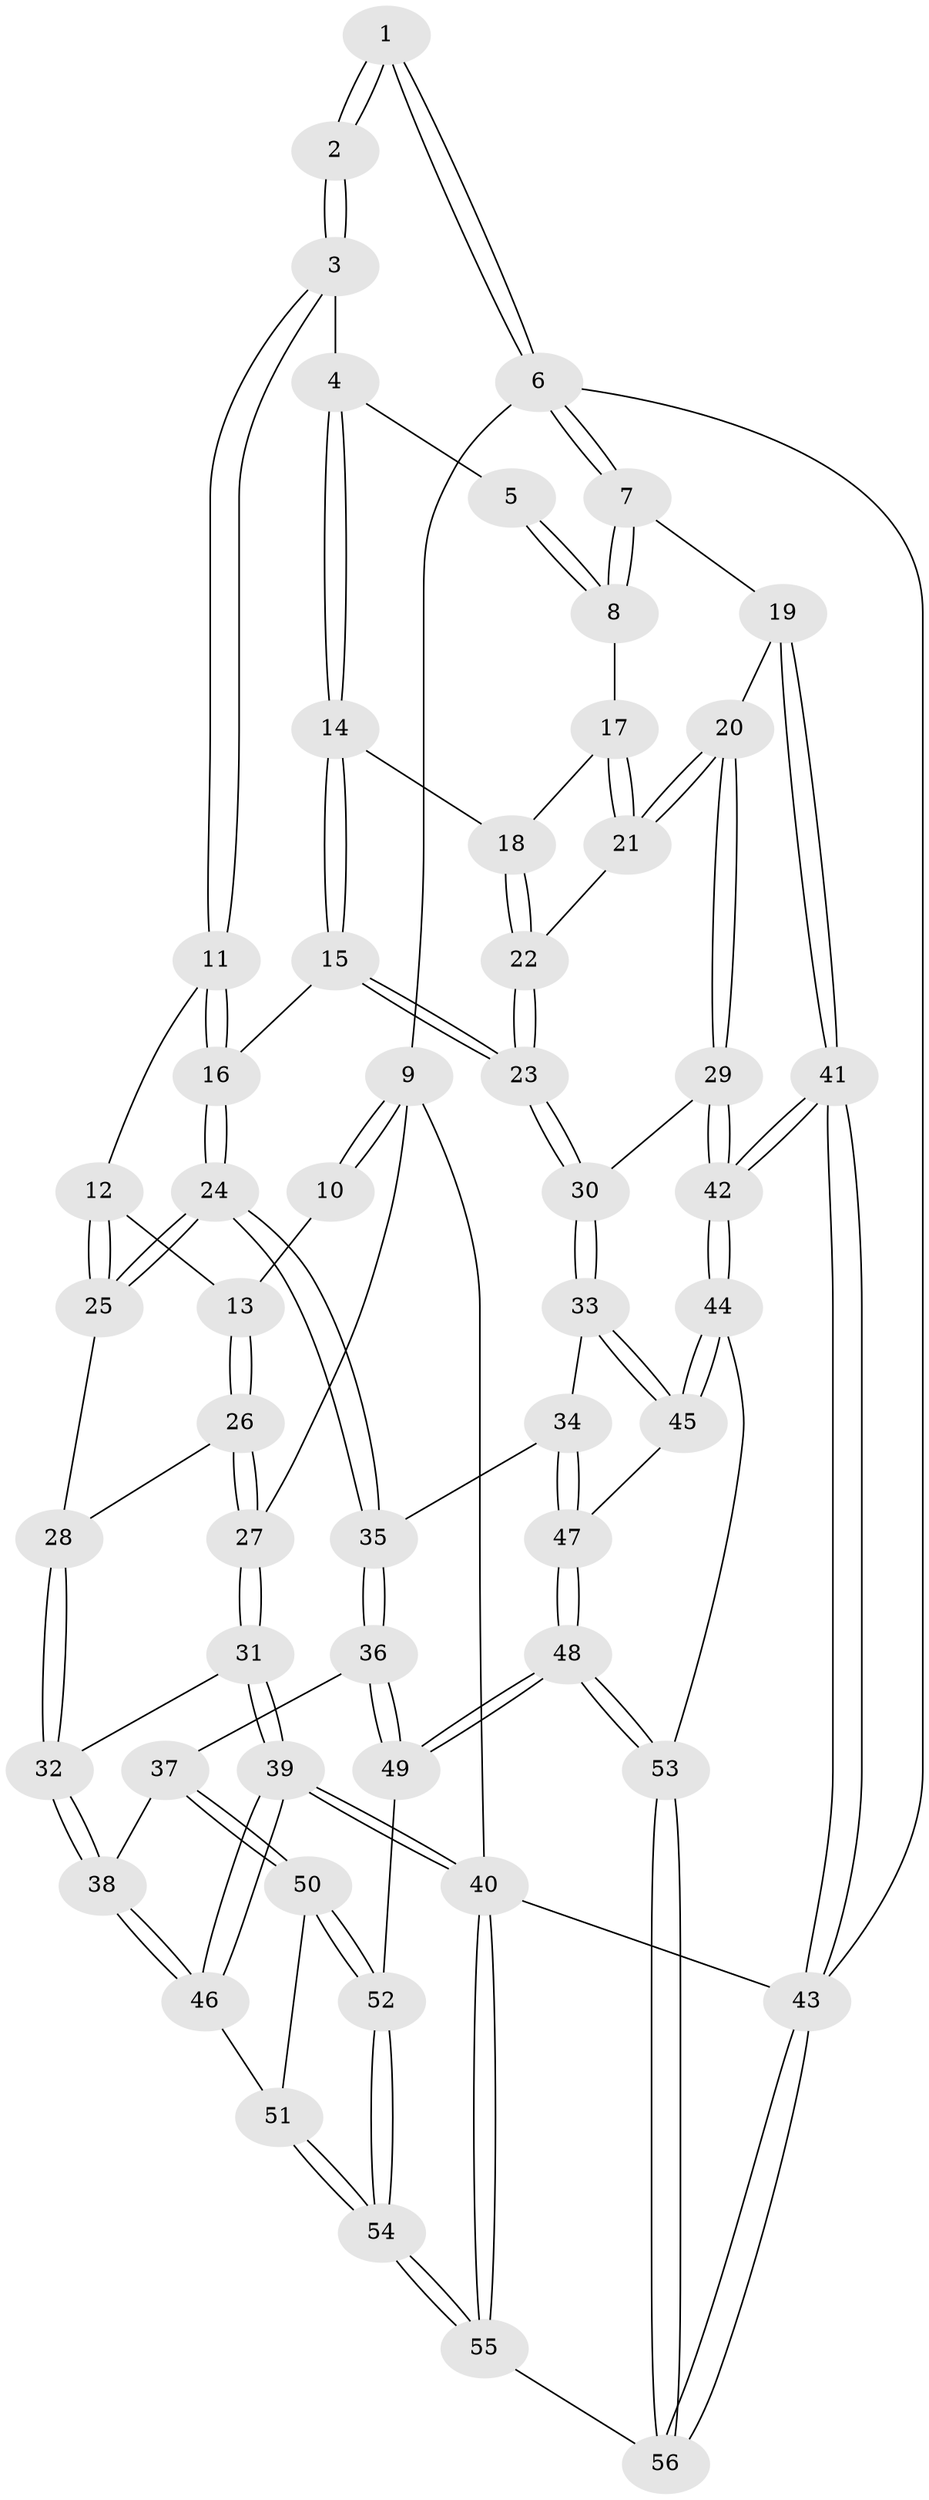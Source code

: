 // coarse degree distribution, {3: 0.10714285714285714, 5: 0.39285714285714285, 9: 0.03571428571428571, 2: 0.03571428571428571, 4: 0.35714285714285715, 6: 0.03571428571428571, 7: 0.03571428571428571}
// Generated by graph-tools (version 1.1) at 2025/21/03/04/25 18:21:25]
// undirected, 56 vertices, 137 edges
graph export_dot {
graph [start="1"]
  node [color=gray90,style=filled];
  1 [pos="+0.8642484707501747+0"];
  2 [pos="+0.45783221142959496+0"];
  3 [pos="+0.4643999170601934+0"];
  4 [pos="+0.5268386382250992+0"];
  5 [pos="+0.8030013985105112+0.018059242491762207"];
  6 [pos="+1+0"];
  7 [pos="+1+0.09798442436369033"];
  8 [pos="+0.8015979881521927+0.1348616295214494"];
  9 [pos="+0+0"];
  10 [pos="+0.06437316265893629+0"];
  11 [pos="+0.32579032133544544+0.17811442800113894"];
  12 [pos="+0.31168764918261527+0.18609038435257433"];
  13 [pos="+0.2076924595578505+0.22604055514295918"];
  14 [pos="+0.6036137928365133+0.10397318752964366"];
  15 [pos="+0.5600473869182819+0.25274242258225155"];
  16 [pos="+0.45933841936051567+0.3194201394582872"];
  17 [pos="+0.7878156827379805+0.1406699454477049"];
  18 [pos="+0.6343200840132412+0.11389422160951654"];
  19 [pos="+1+0.27951161316644374"];
  20 [pos="+0.9840070528138458+0.3318702784287338"];
  21 [pos="+0.7939663691746028+0.2781882867675445"];
  22 [pos="+0.7420280464694042+0.3382873200316814"];
  23 [pos="+0.705355065276588+0.4124141609180276"];
  24 [pos="+0.41420690616413214+0.4511094446372848"];
  25 [pos="+0.33172709104888937+0.38644531199508686"];
  26 [pos="+0.20751032871990172+0.2262221985390428"];
  27 [pos="+0+0"];
  28 [pos="+0.176467830567384+0.3091186230362769"];
  29 [pos="+0.7588509570199474+0.4977112777649021"];
  30 [pos="+0.7149902496183355+0.48696046114669156"];
  31 [pos="+0+0.38833932728816883"];
  32 [pos="+0.10369472098861417+0.3717753391171277"];
  33 [pos="+0.6571206731634871+0.5241878242661231"];
  34 [pos="+0.42071271864497645+0.5044903269507591"];
  35 [pos="+0.4207063872017393+0.5044888161983733"];
  36 [pos="+0.4069559983412639+0.516900112217225"];
  37 [pos="+0.3103621122965307+0.5713178041670097"];
  38 [pos="+0.23259156009932186+0.546909774654705"];
  39 [pos="+0+0.6447333747798135"];
  40 [pos="+0+1"];
  41 [pos="+1+0.8489246614214393"];
  42 [pos="+1+0.8201751185235645"];
  43 [pos="+1+1"];
  44 [pos="+0.7217410733052589+0.8203122379827872"];
  45 [pos="+0.6504701932860715+0.6148782712666975"];
  46 [pos="+0+0.6848057392134731"];
  47 [pos="+0.5436782970193277+0.7143886868912368"];
  48 [pos="+0.5034017461334814+0.8343039673649568"];
  49 [pos="+0.4870720614074995+0.8294629880115317"];
  50 [pos="+0.2914121633440625+0.6898583226150398"];
  51 [pos="+0.10025205189187492+0.7893954727327365"];
  52 [pos="+0.37250887228524815+0.8288550602015443"];
  53 [pos="+0.5848531243145261+0.9013953190018269"];
  54 [pos="+0.19223423051493232+1"];
  55 [pos="+0.16236418607784742+1"];
  56 [pos="+0.5723469399032083+1"];
  1 -- 2;
  1 -- 2;
  1 -- 6;
  1 -- 6;
  2 -- 3;
  2 -- 3;
  3 -- 4;
  3 -- 11;
  3 -- 11;
  4 -- 5;
  4 -- 14;
  4 -- 14;
  5 -- 8;
  5 -- 8;
  6 -- 7;
  6 -- 7;
  6 -- 9;
  6 -- 43;
  7 -- 8;
  7 -- 8;
  7 -- 19;
  8 -- 17;
  9 -- 10;
  9 -- 10;
  9 -- 27;
  9 -- 40;
  10 -- 13;
  11 -- 12;
  11 -- 16;
  11 -- 16;
  12 -- 13;
  12 -- 25;
  12 -- 25;
  13 -- 26;
  13 -- 26;
  14 -- 15;
  14 -- 15;
  14 -- 18;
  15 -- 16;
  15 -- 23;
  15 -- 23;
  16 -- 24;
  16 -- 24;
  17 -- 18;
  17 -- 21;
  17 -- 21;
  18 -- 22;
  18 -- 22;
  19 -- 20;
  19 -- 41;
  19 -- 41;
  20 -- 21;
  20 -- 21;
  20 -- 29;
  20 -- 29;
  21 -- 22;
  22 -- 23;
  22 -- 23;
  23 -- 30;
  23 -- 30;
  24 -- 25;
  24 -- 25;
  24 -- 35;
  24 -- 35;
  25 -- 28;
  26 -- 27;
  26 -- 27;
  26 -- 28;
  27 -- 31;
  27 -- 31;
  28 -- 32;
  28 -- 32;
  29 -- 30;
  29 -- 42;
  29 -- 42;
  30 -- 33;
  30 -- 33;
  31 -- 32;
  31 -- 39;
  31 -- 39;
  32 -- 38;
  32 -- 38;
  33 -- 34;
  33 -- 45;
  33 -- 45;
  34 -- 35;
  34 -- 47;
  34 -- 47;
  35 -- 36;
  35 -- 36;
  36 -- 37;
  36 -- 49;
  36 -- 49;
  37 -- 38;
  37 -- 50;
  37 -- 50;
  38 -- 46;
  38 -- 46;
  39 -- 40;
  39 -- 40;
  39 -- 46;
  39 -- 46;
  40 -- 55;
  40 -- 55;
  40 -- 43;
  41 -- 42;
  41 -- 42;
  41 -- 43;
  41 -- 43;
  42 -- 44;
  42 -- 44;
  43 -- 56;
  43 -- 56;
  44 -- 45;
  44 -- 45;
  44 -- 53;
  45 -- 47;
  46 -- 51;
  47 -- 48;
  47 -- 48;
  48 -- 49;
  48 -- 49;
  48 -- 53;
  48 -- 53;
  49 -- 52;
  50 -- 51;
  50 -- 52;
  50 -- 52;
  51 -- 54;
  51 -- 54;
  52 -- 54;
  52 -- 54;
  53 -- 56;
  53 -- 56;
  54 -- 55;
  54 -- 55;
  55 -- 56;
}
